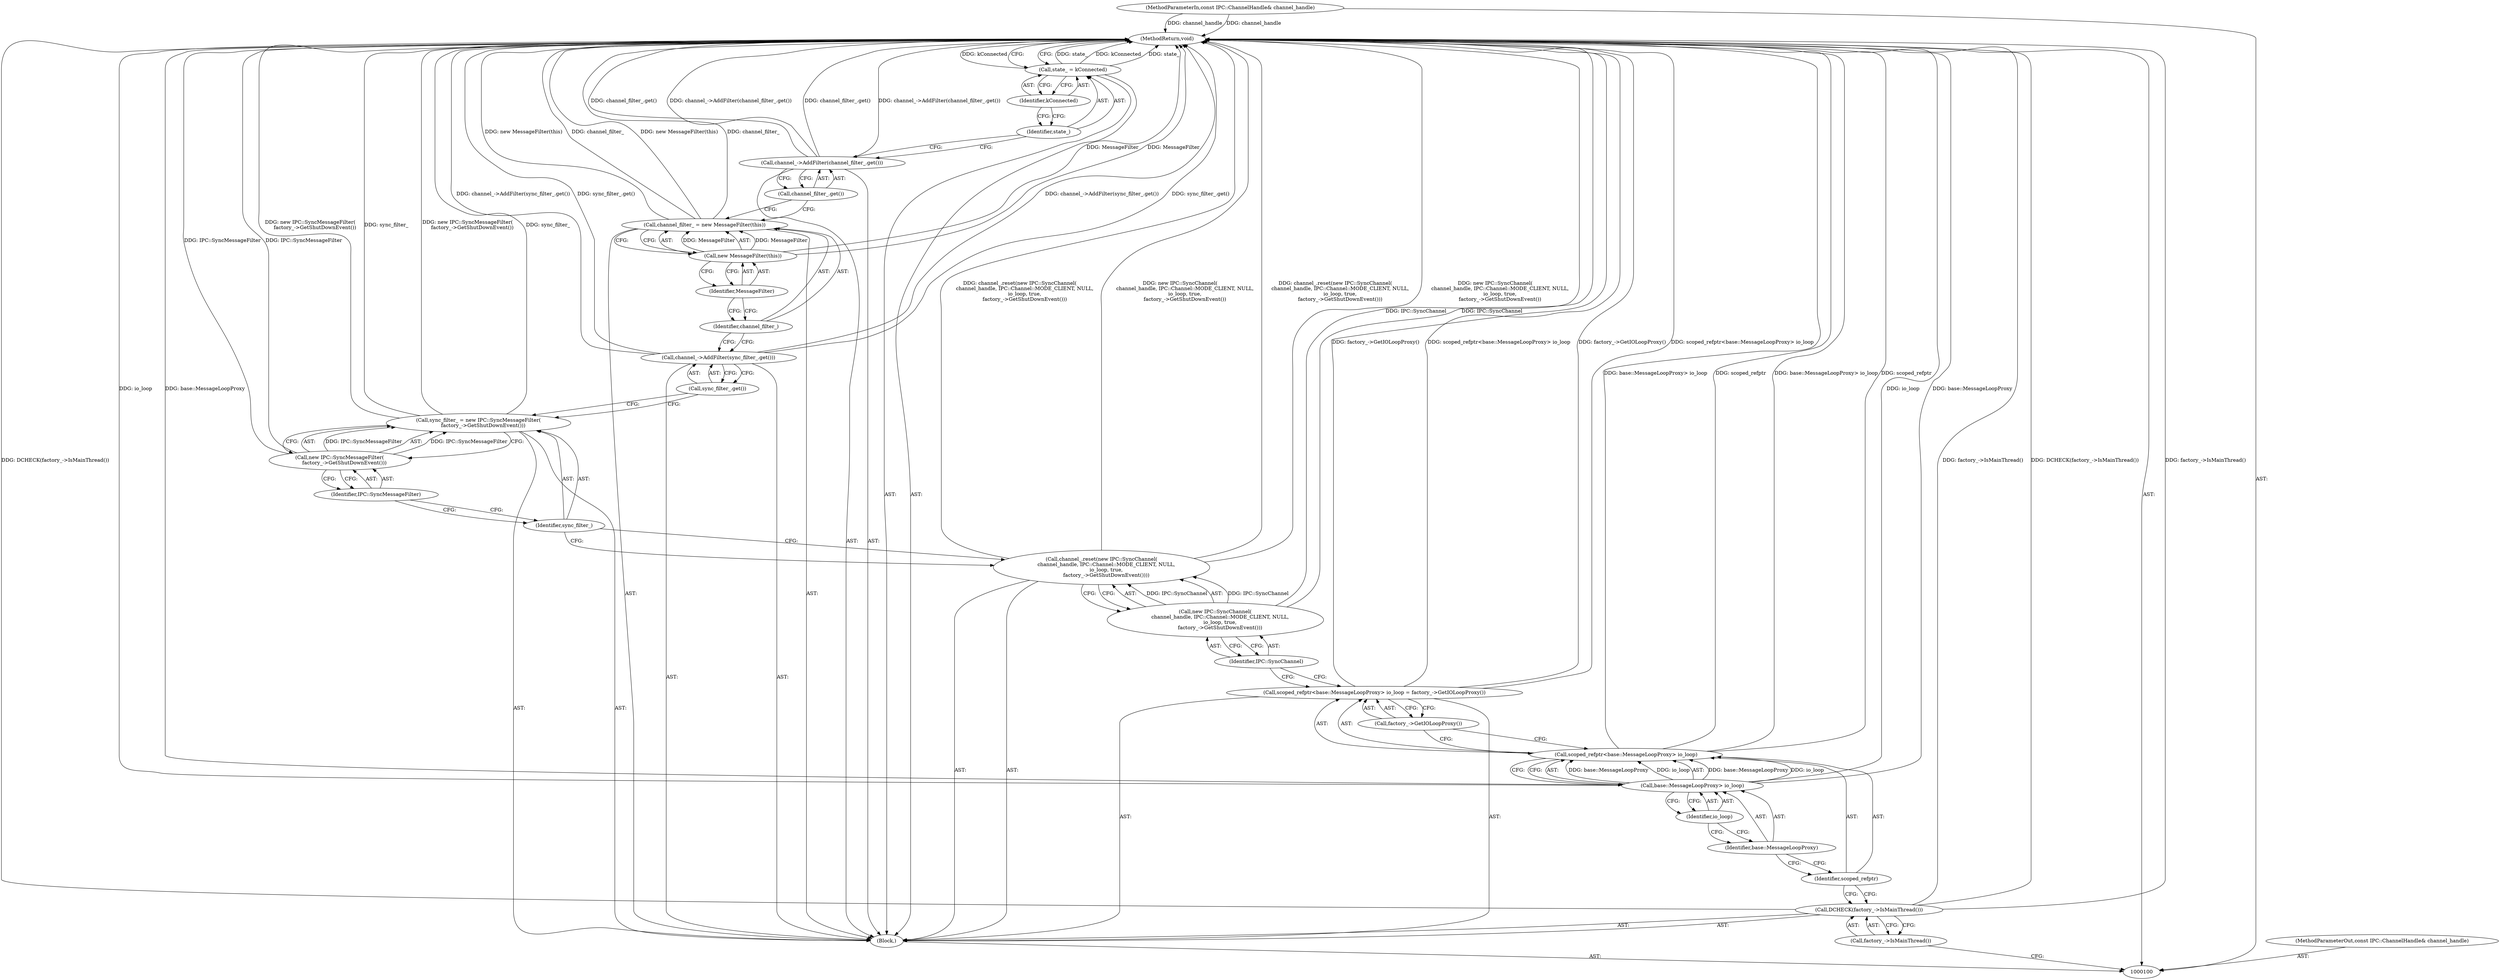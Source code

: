 digraph "0_Chrome_cd0bd79d6ebdb72183e6f0833673464cc10b3600_11" {
"1000130" [label="(MethodReturn,void)"];
"1000117" [label="(Call,new IPC::SyncMessageFilter(\n      factory_->GetShutDownEvent()))"];
"1000115" [label="(Call,sync_filter_ = new IPC::SyncMessageFilter(\n      factory_->GetShutDownEvent()))"];
"1000116" [label="(Identifier,sync_filter_)"];
"1000118" [label="(Identifier,IPC::SyncMessageFilter)"];
"1000119" [label="(Call,channel_->AddFilter(sync_filter_.get()))"];
"1000120" [label="(Call,sync_filter_.get())"];
"1000121" [label="(Call,channel_filter_ = new MessageFilter(this))"];
"1000122" [label="(Identifier,channel_filter_)"];
"1000123" [label="(Call,new MessageFilter(this))"];
"1000124" [label="(Identifier,MessageFilter)"];
"1000125" [label="(Call,channel_->AddFilter(channel_filter_.get()))"];
"1000126" [label="(Call,channel_filter_.get())"];
"1000129" [label="(Identifier,kConnected)"];
"1000127" [label="(Call,state_ = kConnected)"];
"1000128" [label="(Identifier,state_)"];
"1000101" [label="(MethodParameterIn,const IPC::ChannelHandle& channel_handle)"];
"1000178" [label="(MethodParameterOut,const IPC::ChannelHandle& channel_handle)"];
"1000102" [label="(Block,)"];
"1000104" [label="(Call,factory_->IsMainThread())"];
"1000103" [label="(Call,DCHECK(factory_->IsMainThread()))"];
"1000108" [label="(Call,base::MessageLoopProxy> io_loop)"];
"1000109" [label="(Identifier,base::MessageLoopProxy)"];
"1000105" [label="(Call,scoped_refptr<base::MessageLoopProxy> io_loop = factory_->GetIOLoopProxy())"];
"1000106" [label="(Call,scoped_refptr<base::MessageLoopProxy> io_loop)"];
"1000107" [label="(Identifier,scoped_refptr)"];
"1000110" [label="(Identifier,io_loop)"];
"1000111" [label="(Call,factory_->GetIOLoopProxy())"];
"1000113" [label="(Call,new IPC::SyncChannel(\n      channel_handle, IPC::Channel::MODE_CLIENT, NULL,\n      io_loop, true,\n      factory_->GetShutDownEvent()))"];
"1000112" [label="(Call,channel_.reset(new IPC::SyncChannel(\n      channel_handle, IPC::Channel::MODE_CLIENT, NULL,\n      io_loop, true,\n      factory_->GetShutDownEvent())))"];
"1000114" [label="(Identifier,IPC::SyncChannel)"];
"1000130" -> "1000100"  [label="AST: "];
"1000130" -> "1000127"  [label="CFG: "];
"1000115" -> "1000130"  [label="DDG: new IPC::SyncMessageFilter(\n      factory_->GetShutDownEvent())"];
"1000115" -> "1000130"  [label="DDG: sync_filter_"];
"1000125" -> "1000130"  [label="DDG: channel_filter_.get()"];
"1000125" -> "1000130"  [label="DDG: channel_->AddFilter(channel_filter_.get())"];
"1000106" -> "1000130"  [label="DDG: base::MessageLoopProxy> io_loop"];
"1000106" -> "1000130"  [label="DDG: scoped_refptr"];
"1000103" -> "1000130"  [label="DDG: factory_->IsMainThread()"];
"1000103" -> "1000130"  [label="DDG: DCHECK(factory_->IsMainThread())"];
"1000113" -> "1000130"  [label="DDG: IPC::SyncChannel"];
"1000121" -> "1000130"  [label="DDG: new MessageFilter(this)"];
"1000121" -> "1000130"  [label="DDG: channel_filter_"];
"1000117" -> "1000130"  [label="DDG: IPC::SyncMessageFilter"];
"1000112" -> "1000130"  [label="DDG: channel_.reset(new IPC::SyncChannel(\n      channel_handle, IPC::Channel::MODE_CLIENT, NULL,\n      io_loop, true,\n      factory_->GetShutDownEvent()))"];
"1000112" -> "1000130"  [label="DDG: new IPC::SyncChannel(\n      channel_handle, IPC::Channel::MODE_CLIENT, NULL,\n      io_loop, true,\n      factory_->GetShutDownEvent())"];
"1000127" -> "1000130"  [label="DDG: state_"];
"1000127" -> "1000130"  [label="DDG: kConnected"];
"1000119" -> "1000130"  [label="DDG: channel_->AddFilter(sync_filter_.get())"];
"1000119" -> "1000130"  [label="DDG: sync_filter_.get()"];
"1000123" -> "1000130"  [label="DDG: MessageFilter"];
"1000101" -> "1000130"  [label="DDG: channel_handle"];
"1000108" -> "1000130"  [label="DDG: io_loop"];
"1000108" -> "1000130"  [label="DDG: base::MessageLoopProxy"];
"1000105" -> "1000130"  [label="DDG: factory_->GetIOLoopProxy()"];
"1000105" -> "1000130"  [label="DDG: scoped_refptr<base::MessageLoopProxy> io_loop"];
"1000117" -> "1000115"  [label="AST: "];
"1000117" -> "1000118"  [label="CFG: "];
"1000118" -> "1000117"  [label="AST: "];
"1000115" -> "1000117"  [label="CFG: "];
"1000117" -> "1000130"  [label="DDG: IPC::SyncMessageFilter"];
"1000117" -> "1000115"  [label="DDG: IPC::SyncMessageFilter"];
"1000115" -> "1000102"  [label="AST: "];
"1000115" -> "1000117"  [label="CFG: "];
"1000116" -> "1000115"  [label="AST: "];
"1000117" -> "1000115"  [label="AST: "];
"1000120" -> "1000115"  [label="CFG: "];
"1000115" -> "1000130"  [label="DDG: new IPC::SyncMessageFilter(\n      factory_->GetShutDownEvent())"];
"1000115" -> "1000130"  [label="DDG: sync_filter_"];
"1000117" -> "1000115"  [label="DDG: IPC::SyncMessageFilter"];
"1000116" -> "1000115"  [label="AST: "];
"1000116" -> "1000112"  [label="CFG: "];
"1000118" -> "1000116"  [label="CFG: "];
"1000118" -> "1000117"  [label="AST: "];
"1000118" -> "1000116"  [label="CFG: "];
"1000117" -> "1000118"  [label="CFG: "];
"1000119" -> "1000102"  [label="AST: "];
"1000119" -> "1000120"  [label="CFG: "];
"1000120" -> "1000119"  [label="AST: "];
"1000122" -> "1000119"  [label="CFG: "];
"1000119" -> "1000130"  [label="DDG: channel_->AddFilter(sync_filter_.get())"];
"1000119" -> "1000130"  [label="DDG: sync_filter_.get()"];
"1000120" -> "1000119"  [label="AST: "];
"1000120" -> "1000115"  [label="CFG: "];
"1000119" -> "1000120"  [label="CFG: "];
"1000121" -> "1000102"  [label="AST: "];
"1000121" -> "1000123"  [label="CFG: "];
"1000122" -> "1000121"  [label="AST: "];
"1000123" -> "1000121"  [label="AST: "];
"1000126" -> "1000121"  [label="CFG: "];
"1000121" -> "1000130"  [label="DDG: new MessageFilter(this)"];
"1000121" -> "1000130"  [label="DDG: channel_filter_"];
"1000123" -> "1000121"  [label="DDG: MessageFilter"];
"1000122" -> "1000121"  [label="AST: "];
"1000122" -> "1000119"  [label="CFG: "];
"1000124" -> "1000122"  [label="CFG: "];
"1000123" -> "1000121"  [label="AST: "];
"1000123" -> "1000124"  [label="CFG: "];
"1000124" -> "1000123"  [label="AST: "];
"1000121" -> "1000123"  [label="CFG: "];
"1000123" -> "1000130"  [label="DDG: MessageFilter"];
"1000123" -> "1000121"  [label="DDG: MessageFilter"];
"1000124" -> "1000123"  [label="AST: "];
"1000124" -> "1000122"  [label="CFG: "];
"1000123" -> "1000124"  [label="CFG: "];
"1000125" -> "1000102"  [label="AST: "];
"1000125" -> "1000126"  [label="CFG: "];
"1000126" -> "1000125"  [label="AST: "];
"1000128" -> "1000125"  [label="CFG: "];
"1000125" -> "1000130"  [label="DDG: channel_filter_.get()"];
"1000125" -> "1000130"  [label="DDG: channel_->AddFilter(channel_filter_.get())"];
"1000126" -> "1000125"  [label="AST: "];
"1000126" -> "1000121"  [label="CFG: "];
"1000125" -> "1000126"  [label="CFG: "];
"1000129" -> "1000127"  [label="AST: "];
"1000129" -> "1000128"  [label="CFG: "];
"1000127" -> "1000129"  [label="CFG: "];
"1000127" -> "1000102"  [label="AST: "];
"1000127" -> "1000129"  [label="CFG: "];
"1000128" -> "1000127"  [label="AST: "];
"1000129" -> "1000127"  [label="AST: "];
"1000130" -> "1000127"  [label="CFG: "];
"1000127" -> "1000130"  [label="DDG: state_"];
"1000127" -> "1000130"  [label="DDG: kConnected"];
"1000128" -> "1000127"  [label="AST: "];
"1000128" -> "1000125"  [label="CFG: "];
"1000129" -> "1000128"  [label="CFG: "];
"1000101" -> "1000100"  [label="AST: "];
"1000101" -> "1000130"  [label="DDG: channel_handle"];
"1000178" -> "1000100"  [label="AST: "];
"1000102" -> "1000100"  [label="AST: "];
"1000103" -> "1000102"  [label="AST: "];
"1000105" -> "1000102"  [label="AST: "];
"1000112" -> "1000102"  [label="AST: "];
"1000115" -> "1000102"  [label="AST: "];
"1000119" -> "1000102"  [label="AST: "];
"1000121" -> "1000102"  [label="AST: "];
"1000125" -> "1000102"  [label="AST: "];
"1000127" -> "1000102"  [label="AST: "];
"1000104" -> "1000103"  [label="AST: "];
"1000104" -> "1000100"  [label="CFG: "];
"1000103" -> "1000104"  [label="CFG: "];
"1000103" -> "1000102"  [label="AST: "];
"1000103" -> "1000104"  [label="CFG: "];
"1000104" -> "1000103"  [label="AST: "];
"1000107" -> "1000103"  [label="CFG: "];
"1000103" -> "1000130"  [label="DDG: factory_->IsMainThread()"];
"1000103" -> "1000130"  [label="DDG: DCHECK(factory_->IsMainThread())"];
"1000108" -> "1000106"  [label="AST: "];
"1000108" -> "1000110"  [label="CFG: "];
"1000109" -> "1000108"  [label="AST: "];
"1000110" -> "1000108"  [label="AST: "];
"1000106" -> "1000108"  [label="CFG: "];
"1000108" -> "1000130"  [label="DDG: io_loop"];
"1000108" -> "1000130"  [label="DDG: base::MessageLoopProxy"];
"1000108" -> "1000106"  [label="DDG: base::MessageLoopProxy"];
"1000108" -> "1000106"  [label="DDG: io_loop"];
"1000109" -> "1000108"  [label="AST: "];
"1000109" -> "1000107"  [label="CFG: "];
"1000110" -> "1000109"  [label="CFG: "];
"1000105" -> "1000102"  [label="AST: "];
"1000105" -> "1000111"  [label="CFG: "];
"1000106" -> "1000105"  [label="AST: "];
"1000111" -> "1000105"  [label="AST: "];
"1000114" -> "1000105"  [label="CFG: "];
"1000105" -> "1000130"  [label="DDG: factory_->GetIOLoopProxy()"];
"1000105" -> "1000130"  [label="DDG: scoped_refptr<base::MessageLoopProxy> io_loop"];
"1000106" -> "1000105"  [label="AST: "];
"1000106" -> "1000108"  [label="CFG: "];
"1000107" -> "1000106"  [label="AST: "];
"1000108" -> "1000106"  [label="AST: "];
"1000111" -> "1000106"  [label="CFG: "];
"1000106" -> "1000130"  [label="DDG: base::MessageLoopProxy> io_loop"];
"1000106" -> "1000130"  [label="DDG: scoped_refptr"];
"1000108" -> "1000106"  [label="DDG: base::MessageLoopProxy"];
"1000108" -> "1000106"  [label="DDG: io_loop"];
"1000107" -> "1000106"  [label="AST: "];
"1000107" -> "1000103"  [label="CFG: "];
"1000109" -> "1000107"  [label="CFG: "];
"1000110" -> "1000108"  [label="AST: "];
"1000110" -> "1000109"  [label="CFG: "];
"1000108" -> "1000110"  [label="CFG: "];
"1000111" -> "1000105"  [label="AST: "];
"1000111" -> "1000106"  [label="CFG: "];
"1000105" -> "1000111"  [label="CFG: "];
"1000113" -> "1000112"  [label="AST: "];
"1000113" -> "1000114"  [label="CFG: "];
"1000114" -> "1000113"  [label="AST: "];
"1000112" -> "1000113"  [label="CFG: "];
"1000113" -> "1000130"  [label="DDG: IPC::SyncChannel"];
"1000113" -> "1000112"  [label="DDG: IPC::SyncChannel"];
"1000112" -> "1000102"  [label="AST: "];
"1000112" -> "1000113"  [label="CFG: "];
"1000113" -> "1000112"  [label="AST: "];
"1000116" -> "1000112"  [label="CFG: "];
"1000112" -> "1000130"  [label="DDG: channel_.reset(new IPC::SyncChannel(\n      channel_handle, IPC::Channel::MODE_CLIENT, NULL,\n      io_loop, true,\n      factory_->GetShutDownEvent()))"];
"1000112" -> "1000130"  [label="DDG: new IPC::SyncChannel(\n      channel_handle, IPC::Channel::MODE_CLIENT, NULL,\n      io_loop, true,\n      factory_->GetShutDownEvent())"];
"1000113" -> "1000112"  [label="DDG: IPC::SyncChannel"];
"1000114" -> "1000113"  [label="AST: "];
"1000114" -> "1000105"  [label="CFG: "];
"1000113" -> "1000114"  [label="CFG: "];
}

